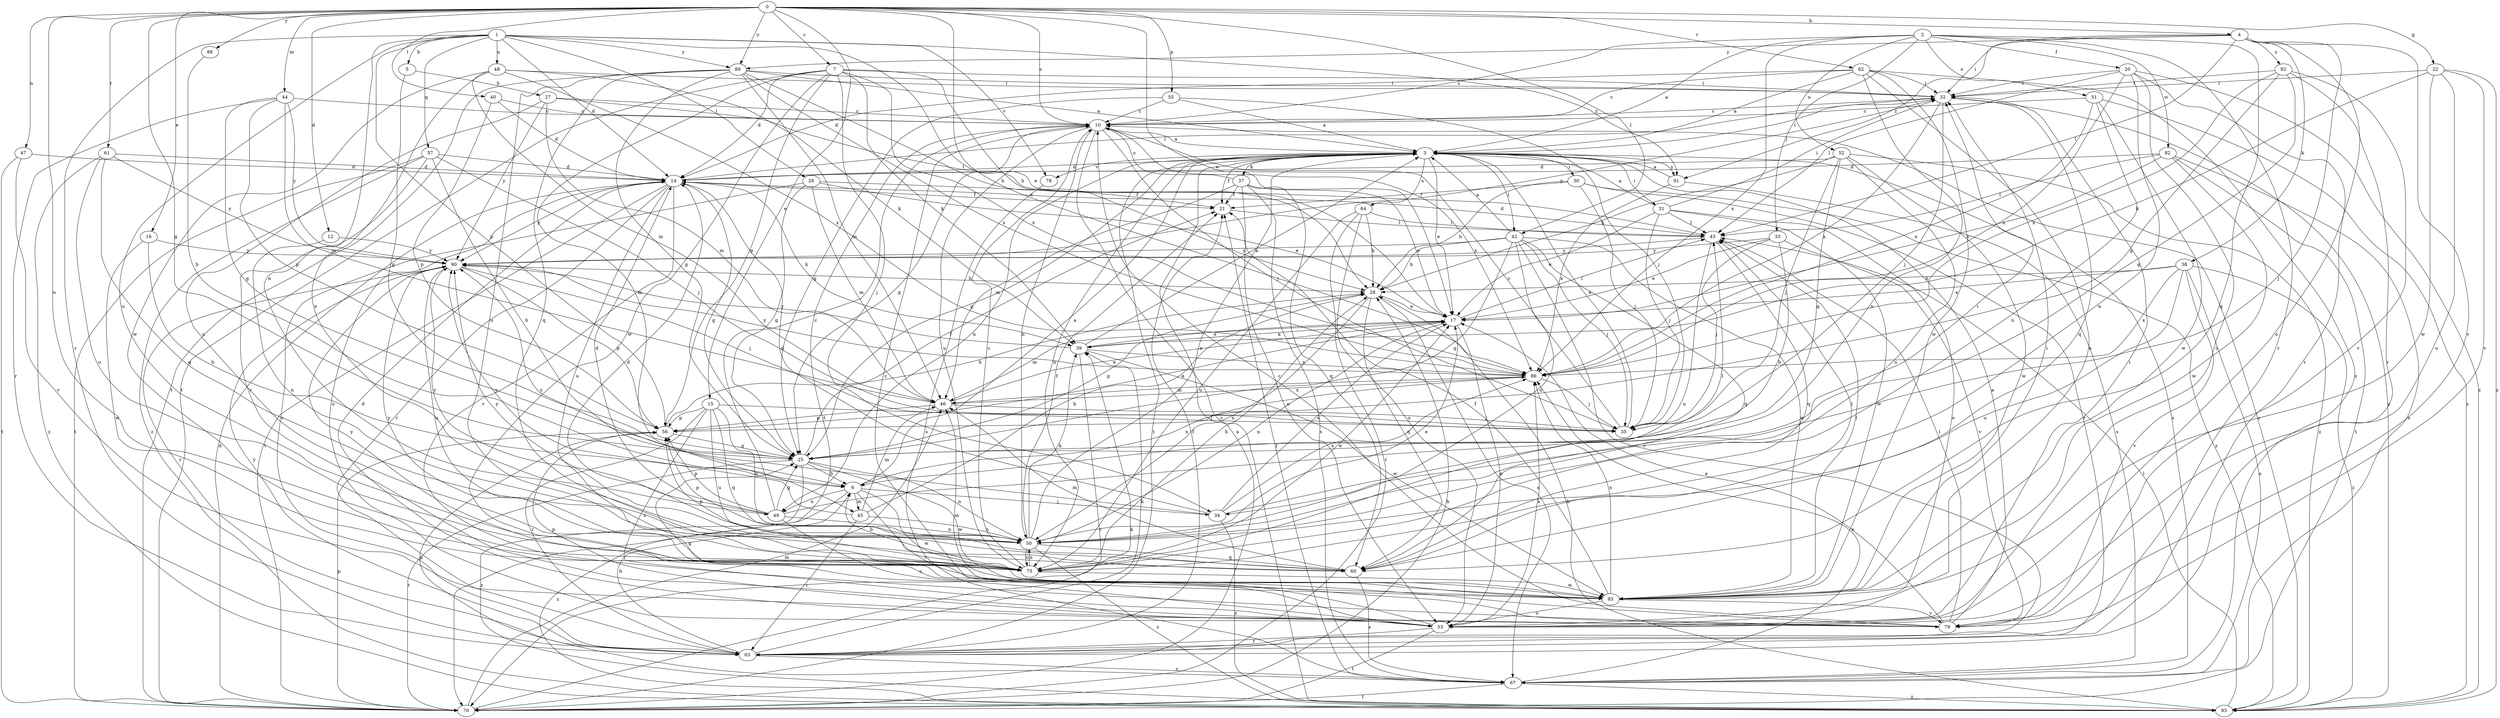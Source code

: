 strict digraph  {
0;
1;
2;
3;
4;
5;
6;
7;
10;
12;
14;
15;
16;
17;
20;
21;
22;
25;
27;
28;
29;
30;
31;
32;
33;
34;
35;
37;
38;
39;
40;
42;
43;
44;
45;
46;
47;
48;
49;
50;
51;
52;
53;
55;
56;
57;
60;
61;
62;
63;
64;
67;
70;
75;
78;
79;
82;
83;
86;
88;
89;
90;
91;
92;
93;
0 -> 4  [label=b];
0 -> 7  [label=c];
0 -> 10  [label=c];
0 -> 12  [label=d];
0 -> 15  [label=e];
0 -> 16  [label=e];
0 -> 17  [label=e];
0 -> 22  [label=g];
0 -> 25  [label=g];
0 -> 40  [label=l];
0 -> 42  [label=l];
0 -> 44  [label=m];
0 -> 47  [label=n];
0 -> 55  [label=p];
0 -> 61  [label=r];
0 -> 62  [label=r];
0 -> 75  [label=u];
0 -> 86  [label=x];
0 -> 88  [label=y];
0 -> 89  [label=y];
1 -> 5  [label=b];
1 -> 14  [label=d];
1 -> 17  [label=e];
1 -> 29  [label=i];
1 -> 48  [label=n];
1 -> 49  [label=n];
1 -> 56  [label=p];
1 -> 57  [label=q];
1 -> 63  [label=r];
1 -> 75  [label=u];
1 -> 78  [label=v];
1 -> 89  [label=y];
1 -> 91  [label=z];
2 -> 3  [label=a];
2 -> 10  [label=c];
2 -> 20  [label=f];
2 -> 33  [label=j];
2 -> 51  [label=o];
2 -> 52  [label=o];
2 -> 60  [label=q];
2 -> 63  [label=r];
2 -> 82  [label=w];
2 -> 86  [label=x];
3 -> 14  [label=d];
3 -> 17  [label=e];
3 -> 21  [label=f];
3 -> 25  [label=g];
3 -> 30  [label=i];
3 -> 31  [label=i];
3 -> 32  [label=i];
3 -> 37  [label=k];
3 -> 42  [label=l];
3 -> 49  [label=n];
3 -> 64  [label=s];
3 -> 67  [label=s];
3 -> 70  [label=t];
3 -> 75  [label=u];
3 -> 78  [label=v];
3 -> 91  [label=z];
4 -> 32  [label=i];
4 -> 34  [label=j];
4 -> 38  [label=k];
4 -> 43  [label=l];
4 -> 53  [label=o];
4 -> 79  [label=v];
4 -> 89  [label=y];
4 -> 91  [label=z];
4 -> 92  [label=z];
5 -> 25  [label=g];
5 -> 27  [label=h];
6 -> 3  [label=a];
6 -> 34  [label=j];
6 -> 45  [label=m];
6 -> 49  [label=n];
6 -> 79  [label=v];
6 -> 83  [label=w];
6 -> 86  [label=x];
6 -> 93  [label=z];
7 -> 14  [label=d];
7 -> 28  [label=h];
7 -> 32  [label=i];
7 -> 34  [label=j];
7 -> 39  [label=k];
7 -> 45  [label=m];
7 -> 56  [label=p];
7 -> 70  [label=t];
7 -> 83  [label=w];
7 -> 86  [label=x];
10 -> 3  [label=a];
10 -> 25  [label=g];
10 -> 35  [label=j];
10 -> 50  [label=n];
10 -> 70  [label=t];
10 -> 75  [label=u];
10 -> 86  [label=x];
10 -> 93  [label=z];
12 -> 50  [label=n];
12 -> 90  [label=y];
14 -> 21  [label=f];
14 -> 25  [label=g];
14 -> 32  [label=i];
14 -> 39  [label=k];
14 -> 53  [label=o];
14 -> 63  [label=r];
14 -> 70  [label=t];
14 -> 75  [label=u];
14 -> 79  [label=v];
14 -> 90  [label=y];
15 -> 35  [label=j];
15 -> 50  [label=n];
15 -> 53  [label=o];
15 -> 56  [label=p];
15 -> 60  [label=q];
15 -> 63  [label=r];
15 -> 75  [label=u];
16 -> 6  [label=b];
16 -> 83  [label=w];
16 -> 90  [label=y];
17 -> 39  [label=k];
17 -> 43  [label=l];
17 -> 46  [label=m];
17 -> 50  [label=n];
17 -> 53  [label=o];
20 -> 32  [label=i];
20 -> 43  [label=l];
20 -> 50  [label=n];
20 -> 53  [label=o];
20 -> 63  [label=r];
20 -> 86  [label=x];
20 -> 93  [label=z];
21 -> 43  [label=l];
22 -> 32  [label=i];
22 -> 39  [label=k];
22 -> 53  [label=o];
22 -> 79  [label=v];
22 -> 83  [label=w];
22 -> 93  [label=z];
25 -> 6  [label=b];
25 -> 21  [label=f];
25 -> 50  [label=n];
25 -> 70  [label=t];
25 -> 83  [label=w];
25 -> 93  [label=z];
27 -> 10  [label=c];
27 -> 43  [label=l];
27 -> 46  [label=m];
27 -> 75  [label=u];
27 -> 90  [label=y];
28 -> 17  [label=e];
28 -> 25  [label=g];
28 -> 50  [label=n];
28 -> 60  [label=q];
28 -> 67  [label=s];
29 -> 17  [label=e];
29 -> 21  [label=f];
29 -> 25  [label=g];
29 -> 46  [label=m];
29 -> 63  [label=r];
30 -> 21  [label=f];
30 -> 28  [label=h];
30 -> 35  [label=j];
30 -> 63  [label=r];
30 -> 93  [label=z];
31 -> 3  [label=a];
31 -> 17  [label=e];
31 -> 32  [label=i];
31 -> 35  [label=j];
31 -> 43  [label=l];
31 -> 53  [label=o];
31 -> 83  [label=w];
32 -> 10  [label=c];
32 -> 35  [label=j];
32 -> 60  [label=q];
32 -> 86  [label=x];
32 -> 90  [label=y];
32 -> 93  [label=z];
33 -> 6  [label=b];
33 -> 17  [label=e];
33 -> 35  [label=j];
33 -> 79  [label=v];
33 -> 90  [label=y];
34 -> 14  [label=d];
34 -> 17  [label=e];
34 -> 43  [label=l];
34 -> 86  [label=x];
34 -> 90  [label=y];
34 -> 93  [label=z];
35 -> 3  [label=a];
35 -> 10  [label=c];
37 -> 10  [label=c];
37 -> 17  [label=e];
37 -> 21  [label=f];
37 -> 46  [label=m];
37 -> 53  [label=o];
37 -> 60  [label=q];
37 -> 67  [label=s];
38 -> 17  [label=e];
38 -> 28  [label=h];
38 -> 67  [label=s];
38 -> 75  [label=u];
38 -> 79  [label=v];
38 -> 86  [label=x];
38 -> 93  [label=z];
39 -> 3  [label=a];
39 -> 17  [label=e];
39 -> 70  [label=t];
39 -> 83  [label=w];
39 -> 86  [label=x];
39 -> 90  [label=y];
40 -> 10  [label=c];
40 -> 14  [label=d];
40 -> 56  [label=p];
42 -> 3  [label=a];
42 -> 25  [label=g];
42 -> 28  [label=h];
42 -> 35  [label=j];
42 -> 50  [label=n];
42 -> 60  [label=q];
42 -> 63  [label=r];
42 -> 83  [label=w];
42 -> 90  [label=y];
43 -> 14  [label=d];
43 -> 60  [label=q];
43 -> 75  [label=u];
43 -> 90  [label=y];
44 -> 10  [label=c];
44 -> 25  [label=g];
44 -> 46  [label=m];
44 -> 56  [label=p];
44 -> 63  [label=r];
44 -> 90  [label=y];
45 -> 28  [label=h];
45 -> 46  [label=m];
45 -> 50  [label=n];
45 -> 63  [label=r];
45 -> 90  [label=y];
46 -> 17  [label=e];
46 -> 35  [label=j];
46 -> 56  [label=p];
46 -> 86  [label=x];
47 -> 14  [label=d];
47 -> 70  [label=t];
47 -> 79  [label=v];
48 -> 32  [label=i];
48 -> 39  [label=k];
48 -> 46  [label=m];
48 -> 50  [label=n];
48 -> 83  [label=w];
48 -> 86  [label=x];
49 -> 10  [label=c];
49 -> 14  [label=d];
49 -> 25  [label=g];
49 -> 32  [label=i];
49 -> 50  [label=n];
49 -> 53  [label=o];
49 -> 56  [label=p];
49 -> 90  [label=y];
50 -> 3  [label=a];
50 -> 14  [label=d];
50 -> 17  [label=e];
50 -> 21  [label=f];
50 -> 39  [label=k];
50 -> 56  [label=p];
50 -> 60  [label=q];
50 -> 75  [label=u];
50 -> 90  [label=y];
50 -> 93  [label=z];
51 -> 10  [label=c];
51 -> 50  [label=n];
51 -> 83  [label=w];
51 -> 86  [label=x];
51 -> 93  [label=z];
52 -> 14  [label=d];
52 -> 25  [label=g];
52 -> 28  [label=h];
52 -> 35  [label=j];
52 -> 75  [label=u];
52 -> 83  [label=w];
52 -> 93  [label=z];
53 -> 10  [label=c];
53 -> 14  [label=d];
53 -> 25  [label=g];
53 -> 32  [label=i];
53 -> 56  [label=p];
53 -> 63  [label=r];
53 -> 70  [label=t];
53 -> 86  [label=x];
55 -> 3  [label=a];
55 -> 10  [label=c];
55 -> 25  [label=g];
55 -> 35  [label=j];
56 -> 17  [label=e];
56 -> 25  [label=g];
56 -> 28  [label=h];
57 -> 6  [label=b];
57 -> 14  [label=d];
57 -> 35  [label=j];
57 -> 70  [label=t];
57 -> 79  [label=v];
57 -> 93  [label=z];
60 -> 43  [label=l];
60 -> 46  [label=m];
60 -> 56  [label=p];
60 -> 67  [label=s];
61 -> 14  [label=d];
61 -> 60  [label=q];
61 -> 75  [label=u];
61 -> 90  [label=y];
61 -> 93  [label=z];
62 -> 3  [label=a];
62 -> 10  [label=c];
62 -> 14  [label=d];
62 -> 32  [label=i];
62 -> 50  [label=n];
62 -> 53  [label=o];
62 -> 67  [label=s];
62 -> 83  [label=w];
63 -> 6  [label=b];
63 -> 21  [label=f];
63 -> 39  [label=k];
63 -> 67  [label=s];
63 -> 90  [label=y];
64 -> 28  [label=h];
64 -> 43  [label=l];
64 -> 53  [label=o];
64 -> 70  [label=t];
64 -> 75  [label=u];
67 -> 21  [label=f];
67 -> 56  [label=p];
67 -> 70  [label=t];
67 -> 86  [label=x];
67 -> 93  [label=z];
70 -> 3  [label=a];
70 -> 14  [label=d];
70 -> 28  [label=h];
70 -> 39  [label=k];
70 -> 46  [label=m];
70 -> 56  [label=p];
75 -> 6  [label=b];
75 -> 10  [label=c];
75 -> 17  [label=e];
75 -> 28  [label=h];
75 -> 50  [label=n];
75 -> 83  [label=w];
75 -> 90  [label=y];
78 -> 67  [label=s];
79 -> 3  [label=a];
79 -> 10  [label=c];
79 -> 17  [label=e];
79 -> 43  [label=l];
79 -> 46  [label=m];
82 -> 14  [label=d];
82 -> 17  [label=e];
82 -> 43  [label=l];
82 -> 67  [label=s];
82 -> 70  [label=t];
82 -> 83  [label=w];
83 -> 21  [label=f];
83 -> 32  [label=i];
83 -> 43  [label=l];
83 -> 53  [label=o];
83 -> 79  [label=v];
83 -> 86  [label=x];
83 -> 90  [label=y];
86 -> 35  [label=j];
86 -> 46  [label=m];
86 -> 90  [label=y];
88 -> 6  [label=b];
89 -> 3  [label=a];
89 -> 25  [label=g];
89 -> 28  [label=h];
89 -> 32  [label=i];
89 -> 46  [label=m];
89 -> 60  [label=q];
89 -> 70  [label=t];
89 -> 75  [label=u];
89 -> 86  [label=x];
90 -> 28  [label=h];
90 -> 35  [label=j];
90 -> 56  [label=p];
90 -> 63  [label=r];
90 -> 75  [label=u];
91 -> 3  [label=a];
91 -> 67  [label=s];
91 -> 86  [label=x];
92 -> 25  [label=g];
92 -> 32  [label=i];
92 -> 56  [label=p];
92 -> 63  [label=r];
92 -> 79  [label=v];
92 -> 86  [label=x];
93 -> 10  [label=c];
93 -> 28  [label=h];
93 -> 43  [label=l];
}
